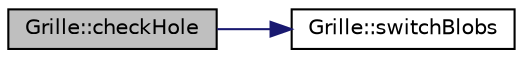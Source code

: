 digraph G
{
  bgcolor="transparent";
  edge [fontname="Helvetica",fontsize="10",labelfontname="Helvetica",labelfontsize="10"];
  node [fontname="Helvetica",fontsize="10",shape=record];
  rankdir=LR;
  Node1 [label="Grille::checkHole",height=0.2,width=0.4,color="black", fillcolor="grey75", style="filled" fontcolor="black"];
  Node1 -> Node2 [color="midnightblue",fontsize="10",style="solid"];
  Node2 [label="Grille::switchBlobs",height=0.2,width=0.4,color="black",URL="$a00009.html#af24ae497afd4dc1657587803fb45fe1f",tooltip="(one liner)"];
}
